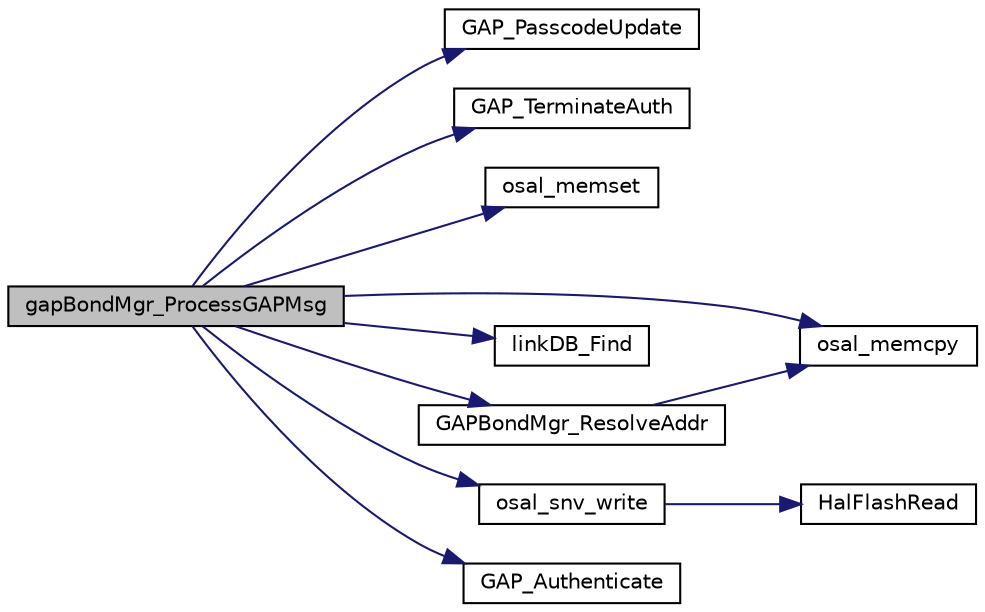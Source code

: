 digraph "gapBondMgr_ProcessGAPMsg"
{
  edge [fontname="Helvetica",fontsize="10",labelfontname="Helvetica",labelfontsize="10"];
  node [fontname="Helvetica",fontsize="10",shape=record];
  rankdir="LR";
  Node1 [label="gapBondMgr_ProcessGAPMsg",height=0.2,width=0.4,color="black", fillcolor="grey75", style="filled" fontcolor="black"];
  Node1 -> Node2 [color="midnightblue",fontsize="10",style="solid",fontname="Helvetica"];
  Node2 [label="GAP_PasscodeUpdate",height=0.2,width=0.4,color="black", fillcolor="white", style="filled",URL="$group___g_a_p___a_p_i.html#gaa546cf97fa0ba4c0bab58178e052eeb2",tooltip="Update the passkey in a numeric value (not string). This function is called by the application/profil..."];
  Node1 -> Node3 [color="midnightblue",fontsize="10",style="solid",fontname="Helvetica"];
  Node3 [label="GAP_TerminateAuth",height=0.2,width=0.4,color="black", fillcolor="white", style="filled",URL="$group___g_a_p___a_p_i.html#gac9528b14ce20c351bae25ce6067a5d49",tooltip="Send a Pairing Failed message and end any existing pairing. "];
  Node1 -> Node4 [color="midnightblue",fontsize="10",style="solid",fontname="Helvetica"];
  Node4 [label="osal_memset",height=0.2,width=0.4,color="black", fillcolor="white", style="filled",URL="$_o_s_a_l_8c.html#a7a416b7daf0407f6a1b92b71fc12847e"];
  Node1 -> Node5 [color="midnightblue",fontsize="10",style="solid",fontname="Helvetica"];
  Node5 [label="osal_memcpy",height=0.2,width=0.4,color="black", fillcolor="white", style="filled",URL="$_o_s_a_l_8c.html#ab944e6de468a807639e215e24ed0ddbc"];
  Node1 -> Node6 [color="midnightblue",fontsize="10",style="solid",fontname="Helvetica"];
  Node6 [label="linkDB_Find",height=0.2,width=0.4,color="black", fillcolor="white", style="filled",URL="$linkdb_8h.html#a4f34c1d6bb57d67a60892b55b8522cd9"];
  Node1 -> Node7 [color="midnightblue",fontsize="10",style="solid",fontname="Helvetica"];
  Node7 [label="GAPBondMgr_ResolveAddr",height=0.2,width=0.4,color="black", fillcolor="white", style="filled",URL="$group___g_a_p_r_o_l_e_s___b_o_n_d_m_g_r___a_p_i.html#ga914829de70ba2b068ae387e364757a08",tooltip="Resolve an address from bonding information. "];
  Node7 -> Node5 [color="midnightblue",fontsize="10",style="solid",fontname="Helvetica"];
  Node1 -> Node8 [color="midnightblue",fontsize="10",style="solid",fontname="Helvetica"];
  Node8 [label="osal_snv_write",height=0.2,width=0.4,color="black", fillcolor="white", style="filled",URL="$osal__snv_8h.html#a029016762d0746f51511c90692db5e49"];
  Node8 -> Node9 [color="midnightblue",fontsize="10",style="solid",fontname="Helvetica"];
  Node9 [label="HalFlashRead",height=0.2,width=0.4,color="black", fillcolor="white", style="filled",URL="$_components_2hal_2include_2hal__flash_8h.html#a4db50b53415443f14778d0435ce60725"];
  Node1 -> Node10 [color="midnightblue",fontsize="10",style="solid",fontname="Helvetica"];
  Node10 [label="GAP_Authenticate",height=0.2,width=0.4,color="black", fillcolor="white", style="filled",URL="$group___g_a_p___a_p_i.html#ga21cd72be1c8feccc658a7b0faec167a5",tooltip="Start the Authentication process with the requested device. This function is used to Initiate/Allow p..."];
}
